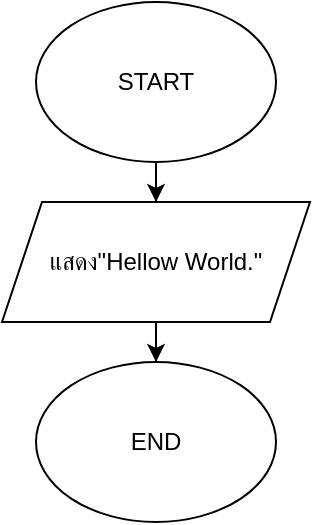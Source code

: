 <mxfile version="24.8.9">
  <diagram name="Page-1" id="ccnogXG_GqPwfmbx7STs">
    <mxGraphModel dx="1050" dy="522" grid="1" gridSize="10" guides="1" tooltips="1" connect="1" arrows="1" fold="1" page="1" pageScale="1" pageWidth="827" pageHeight="1169" math="0" shadow="0">
      <root>
        <mxCell id="0" />
        <mxCell id="1" parent="0" />
        <mxCell id="HVsWzAY_gVDG6LzxKAJI-3" value="" style="edgeStyle=orthogonalEdgeStyle;rounded=0;orthogonalLoop=1;jettySize=auto;html=1;" edge="1" parent="1" source="HVsWzAY_gVDG6LzxKAJI-1" target="HVsWzAY_gVDG6LzxKAJI-2">
          <mxGeometry relative="1" as="geometry" />
        </mxCell>
        <mxCell id="HVsWzAY_gVDG6LzxKAJI-1" value="START" style="ellipse;whiteSpace=wrap;html=1;" vertex="1" parent="1">
          <mxGeometry x="354" y="40" width="120" height="80" as="geometry" />
        </mxCell>
        <mxCell id="HVsWzAY_gVDG6LzxKAJI-5" value="" style="edgeStyle=orthogonalEdgeStyle;rounded=0;orthogonalLoop=1;jettySize=auto;html=1;" edge="1" parent="1" source="HVsWzAY_gVDG6LzxKAJI-2" target="HVsWzAY_gVDG6LzxKAJI-4">
          <mxGeometry relative="1" as="geometry" />
        </mxCell>
        <mxCell id="HVsWzAY_gVDG6LzxKAJI-2" value="แสดง&quot;Hellow World.&quot;" style="shape=parallelogram;perimeter=parallelogramPerimeter;whiteSpace=wrap;html=1;fixedSize=1;" vertex="1" parent="1">
          <mxGeometry x="337" y="140" width="154" height="60" as="geometry" />
        </mxCell>
        <mxCell id="HVsWzAY_gVDG6LzxKAJI-4" value="END" style="ellipse;whiteSpace=wrap;html=1;" vertex="1" parent="1">
          <mxGeometry x="354" y="220" width="120" height="80" as="geometry" />
        </mxCell>
      </root>
    </mxGraphModel>
  </diagram>
</mxfile>
